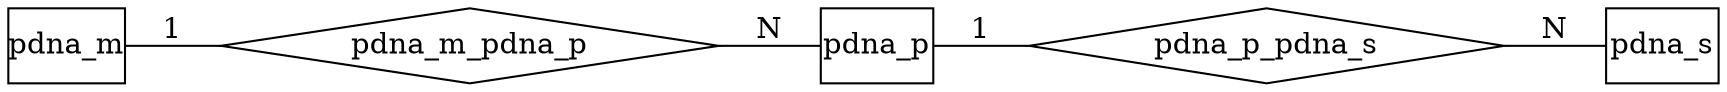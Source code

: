 digraph G {
	rankdir=LR;
	node [shape=box];
	edge [arrowhead=none];
	
	pdna_m [texlbl="\graphicspath{{/home/jmfernandez/projects/BLUEPRINT/model/schema+tools/doc-templates/BLUEPRINT/icons/}} \arrayrulecolor{Black} \begin{tabular}{ c l }  \multicolumn{2}{c}{\textbf{\hyperref[tab:pdna_m]{\Large{}Protein-DNA interactions - Metadata File}}} \\ \hline \includegraphics[height=1.6ex]{pk.pdf} & \hyperref[column:pdna.m.analysis_id]{\textbf{analysis\_id}} \\  & \hyperref[column:pdna.m.NSC]{\textcolor{gray}{NSC}} \\  & \hyperref[column:pdna.m.RSC]{\textcolor{gray}{RSC}} \\  & \hyperref[column:pdna.m.alignment_algorithm]{alignment\_algorithm} \\  & \hyperref[column:pdna.m.analysis_group_id]{analysis\_group\_id} \\ \hyperref[column:sdata.sample.sample_id]{\includegraphics[height=1.6ex]{fk.pdf}} & \hyperref[column:pdna.m.analyzed_sample_id]{\textit{analyzed\_sample\_id}} \\  & \hyperref[column:pdna.m.assembly_version]{assembly\_version} \\ \hyperref[column:sdata.sample.sample_id]{\includegraphics[height=1.6ex]{fk.pdf}} & \hyperref[column:pdna.m.control_sample_id]{\textit{control\_sample\_id}} \\  & \hyperref[column:pdna.m.data_status]{data\_status} \\  & \hyperref[column:pdna.m.experimental_group_id]{experimental\_group\_id} \\  & \hyperref[column:pdna.m.experimental_protocol]{\textcolor{gray}{experimental\_protocol}} \\  & \hyperref[column:pdna.m.note]{\textcolor{gray}{note}} \\  & \hyperref[column:pdna.m.other_analysis_algorithm]{\textcolor{gray}{other\_analysis\_algorithm}} \\  & \hyperref[column:pdna.m.platform]{platform} \\  & \hyperref[column:pdna.m.program_versions]{\textbf{\textcolor{gray}{program\_versions}}} \\  & \hyperref[column:pdna.m.raw_data_accession]{\textcolor{gray}{raw\_data\_accession}} \\  & \hyperref[column:pdna.m.raw_data_repository]{raw\_data\_repository} \\  & \hyperref[column:pdna.m.seq_coverage]{\textcolor{gray}{seq\_coverage}} \end{tabular}",style="top color=pdna_m,rounded corners,drop shadow",margin="-0.2,0"];
	pdna_p [texlbl="\graphicspath{{/home/jmfernandez/projects/BLUEPRINT/model/schema+tools/doc-templates/BLUEPRINT/icons/}} \arrayrulecolor{Black} \begin{tabular}{ c l }  \multicolumn{2}{c}{\textbf{\hyperref[tab:pdna_p]{\Large{}Protein-DNA interactions - Primary Analysis File}}} \\ \hline \hyperref[column:pdna.m.analysis_id]{\includegraphics[height=1.6ex]{fkpk.pdf}} & \hyperref[column:pdna.p.analysis_id]{\textit{\textbf{analysis\_id}}} \\ \includegraphics[height=1.6ex]{pk.pdf} & \hyperref[column:pdna.p.protein_dna_interaction_id]{\textbf{protein\_dna\_interaction\_id}} \\  & \hyperref[column:pdna.p.chromosome]{chromosome} \\  & \hyperref[column:pdna.p.chromosome_end]{chromosome\_end} \\  & \hyperref[column:pdna.p.chromosome_start]{chromosome\_start} \\  & \hyperref[column:pdna.p.chromosome_strand]{\textcolor{gray}{chromosome\_strand}} \\  & \hyperref[column:pdna.p.idr]{\textbf{\textcolor{gray}{idr}}} \\  & \hyperref[column:pdna.p.log10_pvalue]{log10\_pvalue} \\  & \hyperref[column:pdna.p.log10_qvalue]{\textbf{\textcolor{gray}{log10\_qvalue}}} \\  & \hyperref[column:pdna.p.note]{\textcolor{gray}{note}} \\  & \hyperref[column:pdna.p.protein_stable_id]{protein\_stable\_id} \\  & \hyperref[column:pdna.p.rank]{\textcolor{gray}{rank}} \\  & \hyperref[column:pdna.p.validation_platform]{\textcolor{gray}{validation\_platform}} \\  & \hyperref[column:pdna.p.validation_status]{validation\_status} \end{tabular}",style="top color=pdna_p,rounded corners,drop shadow,double distance=2pt",margin="-0.2,0"];
	pdna_s [texlbl="\graphicspath{{/home/jmfernandez/projects/BLUEPRINT/model/schema+tools/doc-templates/BLUEPRINT/icons/}} \arrayrulecolor{Black} \begin{tabular}{ c l }  \multicolumn{2}{c}{\textbf{\hyperref[tab:pdna_s]{\Large{}Protein-DNA interactions - Secondary Analysis File}}} \\ \hline \hyperref[column:pdna.p.analysis_id]{\includegraphics[height=1.6ex]{fk.pdf}} & \hyperref[column:pdna.s.analysis_id]{\textit{analysis\_id}} \\  & \hyperref[column:pdna.s.ensembl_version]{ensembl\_version} \\  & \hyperref[column:pdna.s.gene_affected]{gene\_affected} \\  & \hyperref[column:pdna.s.note]{\textcolor{gray}{note}} \\ \hyperref[column:pdna.p.protein_dna_interaction_id]{\includegraphics[height=1.6ex]{fk.pdf}} & \hyperref[column:pdna.s.protein_dna_interaction_id]{\textit{protein\_dna\_interaction\_id}} \\  & \hyperref[column:pdna.s.transcript_affected]{\textcolor{gray}{transcript\_affected}} \end{tabular}",style="top color=pdna_s,rounded corners,drop shadow,double distance=2pt",margin="-0.2,0"];
	
	node [shape=diamond, texlbl="Relationship"];
	
	
	pdna_m_pdna_p [style="top color=pdna_p,drop shadow,double distance=2pt"];
	pdna_m -> pdna_m_pdna_p [label="1"];
	pdna_m_pdna_p -> pdna_p [label="N",style=",double distance=2pt"];
	
	pdna_p_pdna_s [style="top color=pdna_s,drop shadow,double distance=2pt"];
	pdna_p -> pdna_p_pdna_s [label="1"];
	pdna_p_pdna_s -> pdna_s [label="N",style=",double distance=2pt"];
}
